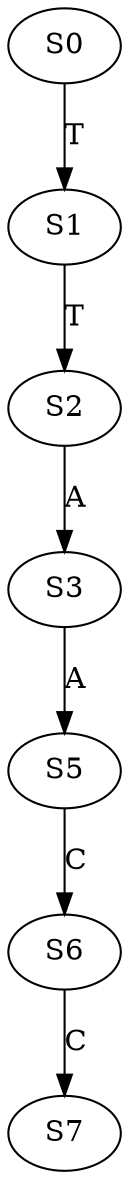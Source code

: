 strict digraph  {
	S0 -> S1 [ label = T ];
	S1 -> S2 [ label = T ];
	S2 -> S3 [ label = A ];
	S3 -> S5 [ label = A ];
	S5 -> S6 [ label = C ];
	S6 -> S7 [ label = C ];
}
